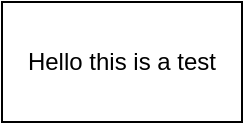 <mxfile>
    <diagram id="4TChyF8d41BaYVRrKOuY" name="Page-1">
        <mxGraphModel dx="334" dy="1847" grid="1" gridSize="10" guides="1" tooltips="1" connect="1" arrows="1" fold="1" page="1" pageScale="1" pageWidth="827" pageHeight="1169" math="0" shadow="0">
            <root>
                <mxCell id="0"/>
                <mxCell id="1" parent="0"/>
                <mxCell id="2" value="Hello this is a test" style="rounded=0;whiteSpace=wrap;html=1;" vertex="1" parent="1">
                    <mxGeometry x="120" y="900" width="120" height="60" as="geometry"/>
                </mxCell>
            </root>
        </mxGraphModel>
    </diagram>
</mxfile>